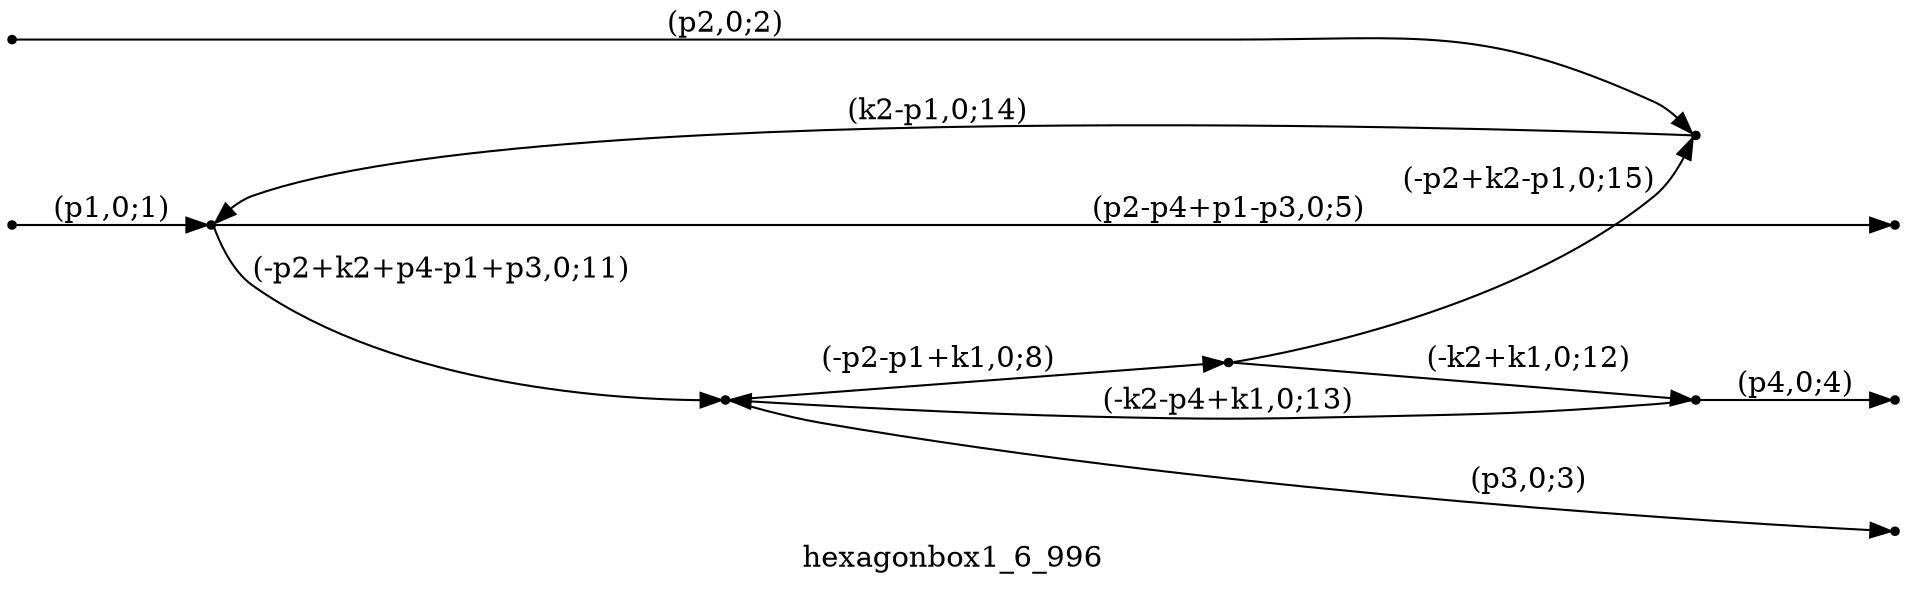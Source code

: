 digraph hexagonbox1_6_996 {
  label="hexagonbox1_6_996";
  rankdir="LR";
  subgraph edges {
    -1 -> 4 [label="(p1,0;1)"];
    -2 -> 5 [label="(p2,0;2)"];
    3 -> -3 [label="(p3,0;3)"];
    1 -> -4 [label="(p4,0;4)"];
    4 -> -5 [label="(p2-p4+p1-p3,0;5)"];
    3 -> 2 [label="(-p2-p1+k1,0;8)"];
    4 -> 3 [label="(-p2+k2+p4-p1+p3,0;11)"];
    2 -> 1 [label="(-k2+k1,0;12)"];
    1 -> 3 [label="(-k2-p4+k1,0;13)"];
    5 -> 4 [label="(k2-p1,0;14)"];
    2 -> 5 [label="(-p2+k2-p1,0;15)"];
  }
  subgraph incoming { rank="source"; -1; -2; }
  subgraph outgoing { rank="sink"; -3; -4; -5; }
-5 [shape=point];
-4 [shape=point];
-3 [shape=point];
-2 [shape=point];
-1 [shape=point];
1 [shape=point];
2 [shape=point];
3 [shape=point];
4 [shape=point];
5 [shape=point];
}

